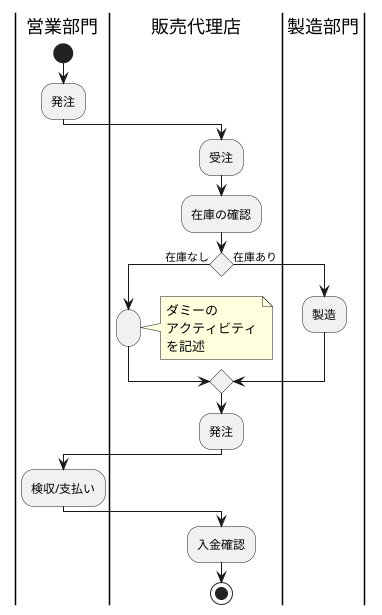 @startuml 製品製造
|営業部門|
start
:発注;
|販売代理店|
:受注;
:在庫の確認;
if () then (在庫なし)
    :;
    note right
    ダミーの
    アクティビティ
    を記述
    endnote
|製造部門|    
else (在庫あり) 
    :製造;
endif 
|販売代理店| 
:発注; 
|営業部門|
:検収/支払い;
|販売代理店|
:入金確認;
stop
@enduml
